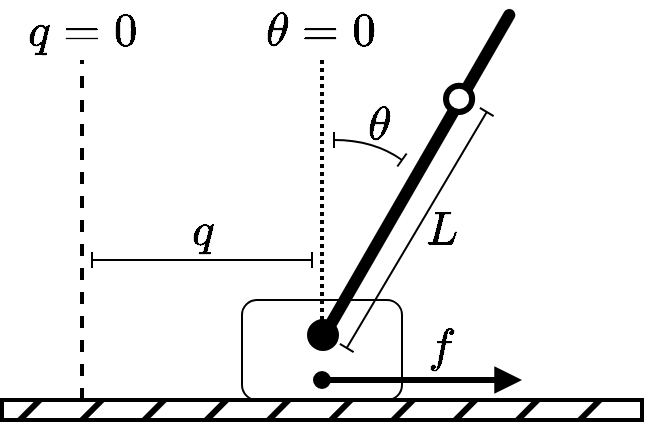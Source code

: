 <mxfile version="22.0.2" type="device">
  <diagram id="PKXgxyNqT-ygMeF7_D2m" name="Pagina-1">
    <mxGraphModel dx="1194" dy="877" grid="1" gridSize="10" guides="1" tooltips="1" connect="1" arrows="1" fold="1" page="1" pageScale="1" pageWidth="827" pageHeight="1169" math="1" shadow="0">
      <root>
        <mxCell id="0" />
        <mxCell id="1" parent="0" />
        <mxCell id="3qhbwhjmdzM9JfU7vgDt-1" value="" style="rounded=1;whiteSpace=wrap;html=1;strokeColor=#000000;" parent="1" vertex="1">
          <mxGeometry x="240" y="350" width="80" height="50" as="geometry" />
        </mxCell>
        <mxCell id="3qhbwhjmdzM9JfU7vgDt-2" value="" style="rounded=0;whiteSpace=wrap;html=1;fillStyle=hatch;fillColor=#000000;strokeWidth=2;" parent="1" vertex="1">
          <mxGeometry x="120" y="400" width="320" height="10" as="geometry" />
        </mxCell>
        <mxCell id="3qhbwhjmdzM9JfU7vgDt-8" value="$$\theta$$" style="text;html=1;strokeColor=none;fillColor=none;align=center;verticalAlign=middle;whiteSpace=wrap;rounded=0;fillStyle=auto;strokeWidth=1;fontSize=20;" parent="1" vertex="1">
          <mxGeometry x="279" y="247" width="60" height="30" as="geometry" />
        </mxCell>
        <mxCell id="3qhbwhjmdzM9JfU7vgDt-10" value="" style="endArrow=baseDash;html=1;rounded=0;strokeWidth=1;fontSize=20;sourcePerimeterSpacing=2;curved=1;startArrow=baseDash;startFill=0;endFill=0;" parent="1" edge="1">
          <mxGeometry width="50" height="50" relative="1" as="geometry">
            <mxPoint x="286" y="270" as="sourcePoint" />
            <mxPoint x="320" y="280" as="targetPoint" />
            <Array as="points">
              <mxPoint x="306" y="270" />
            </Array>
          </mxGeometry>
        </mxCell>
        <mxCell id="N75XSlWMp56Blasehade-1" value="" style="ellipse;whiteSpace=wrap;html=1;aspect=fixed;fillColor=#000000;" parent="1" vertex="1">
          <mxGeometry x="273" y="360" width="15" height="15" as="geometry" />
        </mxCell>
        <mxCell id="N75XSlWMp56Blasehade-3" value="" style="rounded=1;whiteSpace=wrap;html=1;fillColor=#000000;arcSize=50;rotation=-60;strokeWidth=0;" parent="1" vertex="1">
          <mxGeometry x="232.38" y="283.92" width="190" height="6" as="geometry" />
        </mxCell>
        <mxCell id="N75XSlWMp56Blasehade-4" value="" style="endArrow=block;html=1;rounded=0;startArrow=oval;startFill=1;strokeWidth=3;endFill=1;" parent="1" edge="1">
          <mxGeometry width="50" height="50" relative="1" as="geometry">
            <mxPoint x="280" y="390" as="sourcePoint" />
            <mxPoint x="380" y="390" as="targetPoint" />
          </mxGeometry>
        </mxCell>
        <mxCell id="N75XSlWMp56Blasehade-6" value="&lt;font&gt;$$q$$&lt;/font&gt;" style="text;html=1;strokeColor=none;fillColor=none;align=center;verticalAlign=middle;whiteSpace=wrap;rounded=0;fillStyle=auto;strokeWidth=1;fontSize=20;fontColor=#000000;" parent="1" vertex="1">
          <mxGeometry x="190" y="300" width="60" height="30" as="geometry" />
        </mxCell>
        <mxCell id="N75XSlWMp56Blasehade-7" value="" style="endArrow=none;dashed=1;html=1;strokeWidth=2;rounded=0;" parent="1" edge="1">
          <mxGeometry width="50" height="50" relative="1" as="geometry">
            <mxPoint x="160" y="400" as="sourcePoint" />
            <mxPoint x="160" y="230" as="targetPoint" />
          </mxGeometry>
        </mxCell>
        <mxCell id="N75XSlWMp56Blasehade-8" value="&lt;font&gt;$$q=0$$&lt;/font&gt;" style="text;html=1;strokeColor=none;fillColor=none;align=center;verticalAlign=middle;whiteSpace=wrap;rounded=0;fillStyle=auto;strokeWidth=1;fontSize=20;fontColor=#000000;" parent="1" vertex="1">
          <mxGeometry x="130" y="200" width="60" height="30" as="geometry" />
        </mxCell>
        <mxCell id="N75XSlWMp56Blasehade-9" value="&lt;font&gt;$$\theta=0$$&lt;/font&gt;" style="text;html=1;strokeColor=none;fillColor=none;align=center;verticalAlign=middle;whiteSpace=wrap;rounded=0;fillStyle=auto;strokeWidth=1;fontSize=20;fontColor=#000000;" parent="1" vertex="1">
          <mxGeometry x="250" y="200" width="60" height="30" as="geometry" />
        </mxCell>
        <mxCell id="N75XSlWMp56Blasehade-10" value="" style="endArrow=baseDash;html=1;rounded=0;endFill=0;startArrow=baseDash;startFill=0;" parent="1" edge="1">
          <mxGeometry width="50" height="50" relative="1" as="geometry">
            <mxPoint x="165" y="330" as="sourcePoint" />
            <mxPoint x="275" y="330" as="targetPoint" />
          </mxGeometry>
        </mxCell>
        <mxCell id="N75XSlWMp56Blasehade-13" value="&lt;font&gt;$$f$$&lt;/font&gt;" style="text;html=1;strokeColor=none;fillColor=none;align=center;verticalAlign=middle;whiteSpace=wrap;rounded=0;fillStyle=auto;strokeWidth=1;fontSize=20;fontColor=#000000;" parent="1" vertex="1">
          <mxGeometry x="310" y="358" width="60" height="30" as="geometry" />
        </mxCell>
        <mxCell id="N75XSlWMp56Blasehade-16" value="" style="group" parent="1" vertex="1" connectable="0">
          <mxGeometry x="342" y="242.92" width="13.08" height="13.08" as="geometry" />
        </mxCell>
        <mxCell id="N75XSlWMp56Blasehade-14" value="" style="ellipse;whiteSpace=wrap;html=1;aspect=fixed;strokeWidth=3;" parent="N75XSlWMp56Blasehade-16" vertex="1">
          <mxGeometry width="13.08" height="13.08" as="geometry" />
        </mxCell>
        <mxCell id="N75XSlWMp56Blasehade-11" value="" style="shape=image;verticalLabelPosition=bottom;labelBackgroundColor=default;verticalAlign=top;aspect=fixed;imageAspect=0;image=https://upload.wikimedia.org/wikipedia/commons/thumb/0/0b/Secchi_disk_pattern.svg/1920px-Secchi_disk_pattern.svg.png;" parent="N75XSlWMp56Blasehade-16" vertex="1">
          <mxGeometry x="0.654" y="0.654" width="11.772" height="11.772" as="geometry" />
        </mxCell>
        <mxCell id="N75XSlWMp56Blasehade-18" value="&lt;font&gt;$$L$$&lt;/font&gt;" style="text;html=1;strokeColor=none;fillColor=none;align=center;verticalAlign=middle;whiteSpace=wrap;rounded=0;fillStyle=auto;strokeWidth=1;fontSize=20;fontColor=#000000;" parent="1" vertex="1">
          <mxGeometry x="310" y="300" width="60" height="30" as="geometry" />
        </mxCell>
        <mxCell id="N75XSlWMp56Blasehade-19" value="" style="endArrow=baseDash;html=1;rounded=0;endFill=0;startArrow=baseDash;startFill=0;" parent="1" edge="1">
          <mxGeometry width="50" height="50" relative="1" as="geometry">
            <mxPoint x="292.38" y="374" as="sourcePoint" />
            <mxPoint x="362.38" y="256" as="targetPoint" />
          </mxGeometry>
        </mxCell>
        <mxCell id="3qhbwhjmdzM9JfU7vgDt-3" value="" style="endArrow=none;dashed=1;html=1;strokeWidth=2;rounded=0;dashPattern=1 1;" parent="1" edge="1">
          <mxGeometry width="50" height="50" relative="1" as="geometry">
            <mxPoint x="280" y="368" as="sourcePoint" />
            <mxPoint x="280" y="230" as="targetPoint" />
          </mxGeometry>
        </mxCell>
      </root>
    </mxGraphModel>
  </diagram>
</mxfile>
